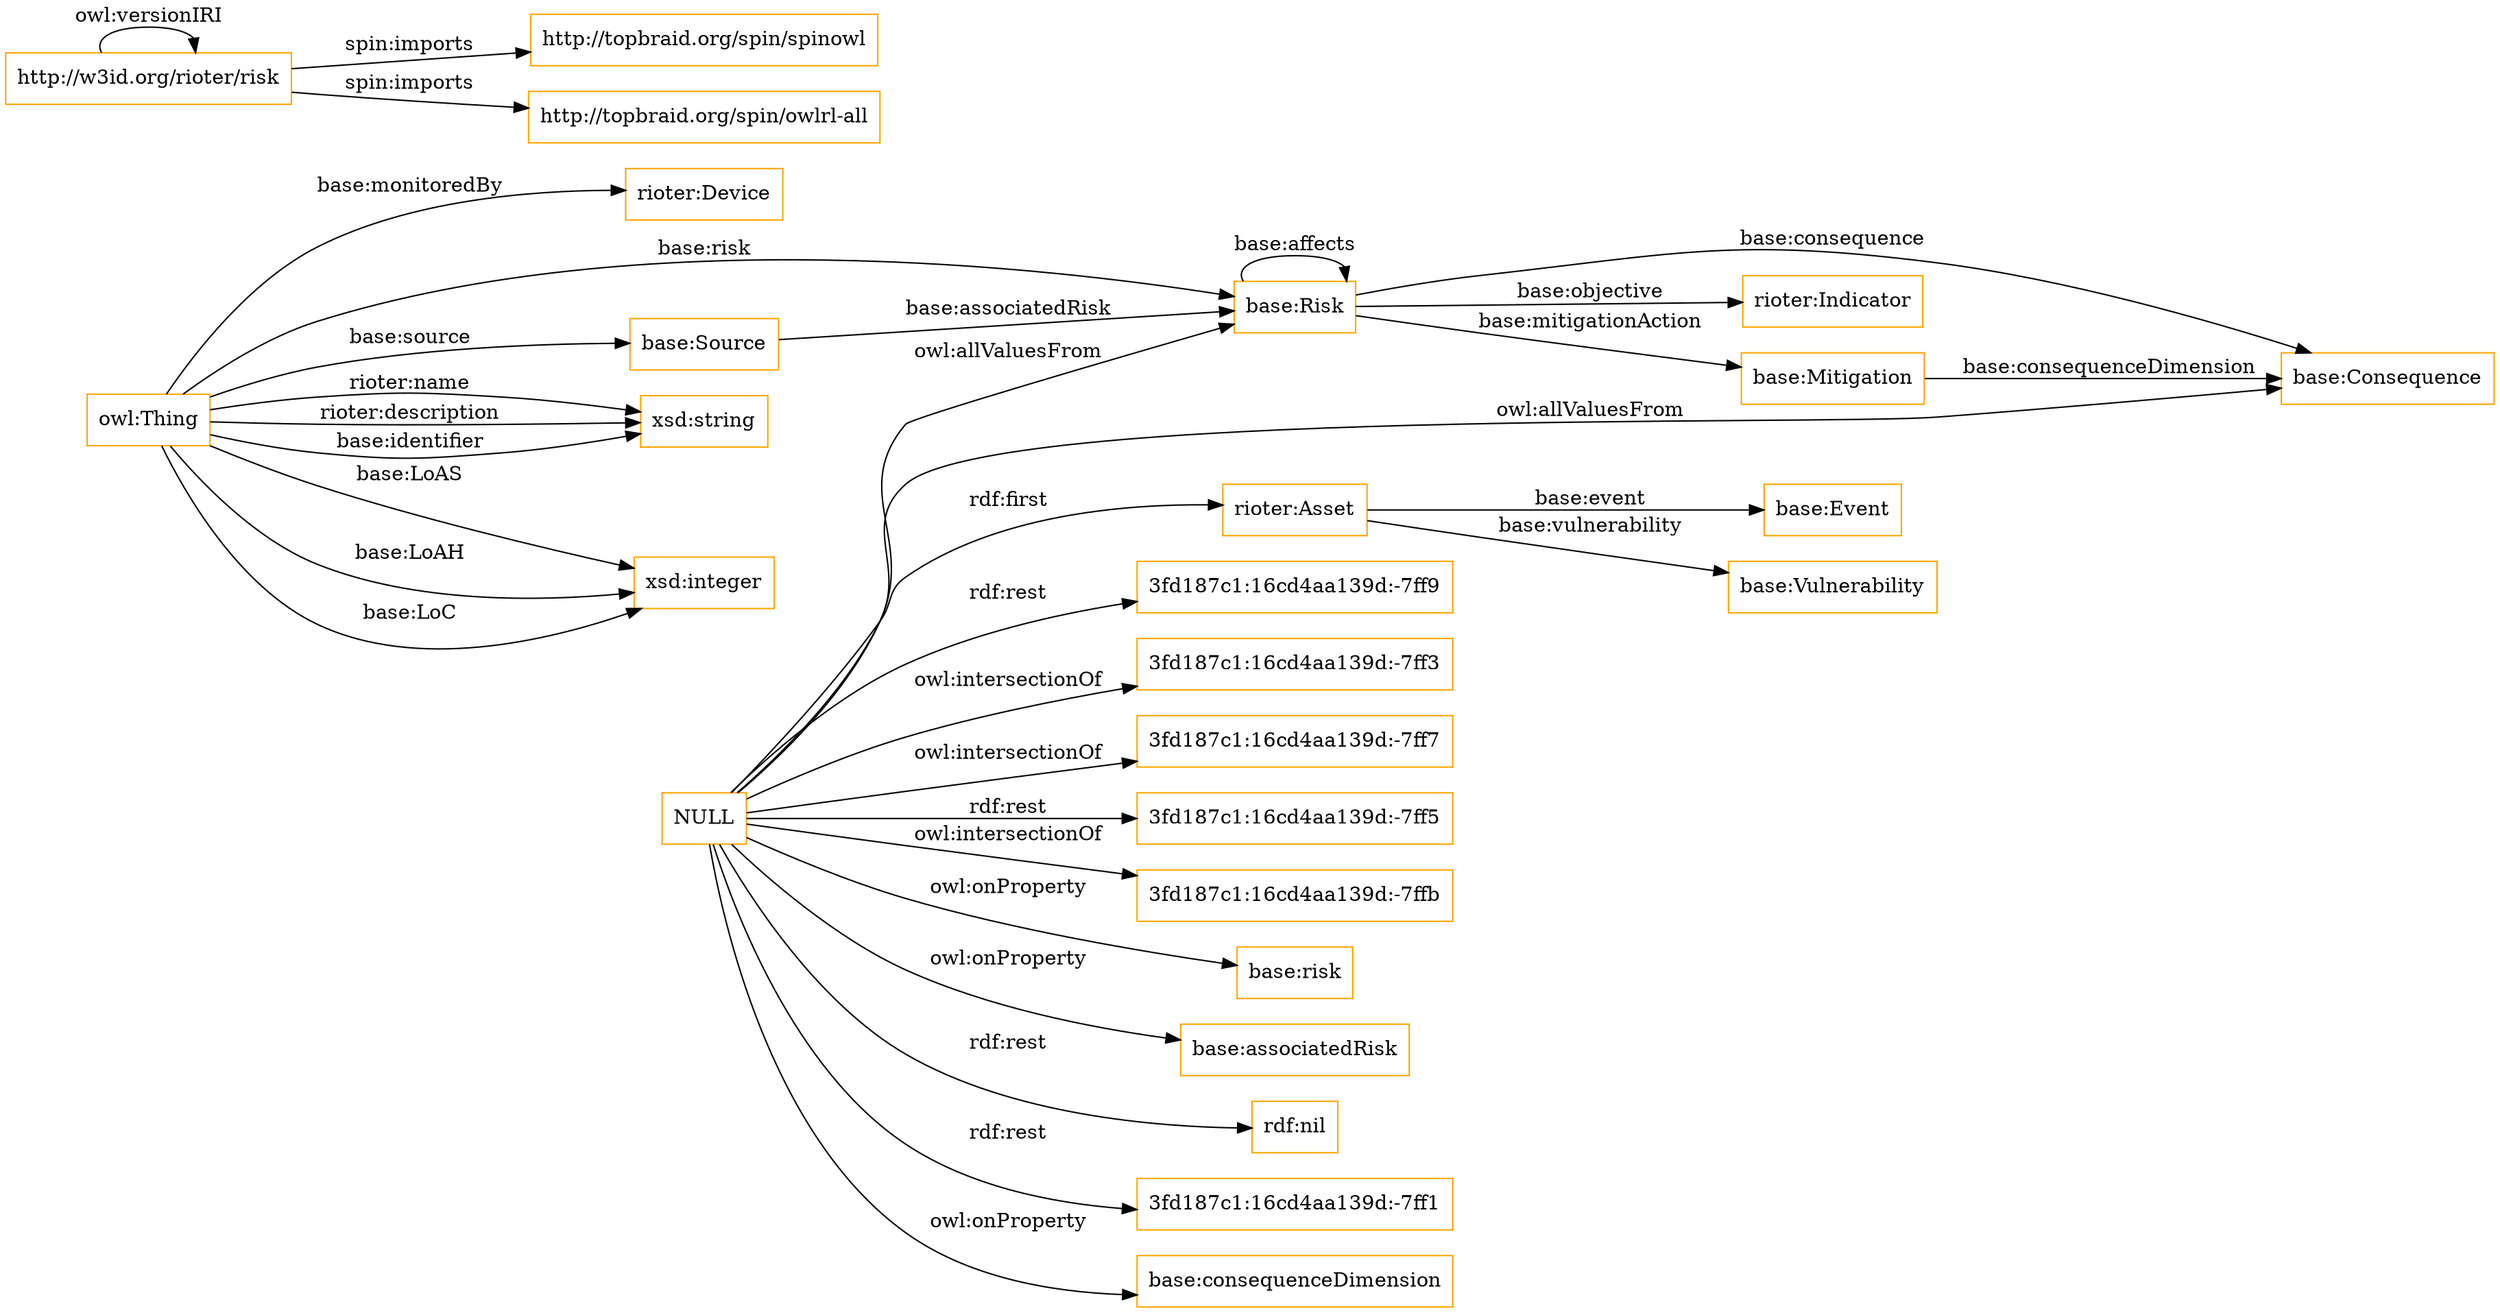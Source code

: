 digraph ar2dtool_diagram { 
rankdir=LR;
size="1501"
node [shape = rectangle, color="orange"]; "rioter:Device" "base:Consequence" "base:Risk" "rioter:Asset" "base:Source" "base:Event" "rioter:Indicator" "base:Vulnerability" "base:Mitigation" ; /*classes style*/
	"NULL" -> "base:Risk" [ label = "owl:allValuesFrom" ];
	"NULL" -> "3fd187c1:16cd4aa139d:-7ff9" [ label = "rdf:rest" ];
	"NULL" -> "3fd187c1:16cd4aa139d:-7ff3" [ label = "owl:intersectionOf" ];
	"NULL" -> "3fd187c1:16cd4aa139d:-7ff7" [ label = "owl:intersectionOf" ];
	"NULL" -> "3fd187c1:16cd4aa139d:-7ff5" [ label = "rdf:rest" ];
	"NULL" -> "3fd187c1:16cd4aa139d:-7ffb" [ label = "owl:intersectionOf" ];
	"NULL" -> "base:risk" [ label = "owl:onProperty" ];
	"NULL" -> "base:associatedRisk" [ label = "owl:onProperty" ];
	"NULL" -> "rioter:Asset" [ label = "rdf:first" ];
	"NULL" -> "rdf:nil" [ label = "rdf:rest" ];
	"NULL" -> "3fd187c1:16cd4aa139d:-7ff1" [ label = "rdf:rest" ];
	"NULL" -> "base:Consequence" [ label = "owl:allValuesFrom" ];
	"NULL" -> "base:consequenceDimension" [ label = "owl:onProperty" ];
	"http://w3id.org/rioter/risk" -> "http://topbraid.org/spin/spinowl" [ label = "spin:imports" ];
	"http://w3id.org/rioter/risk" -> "http://w3id.org/rioter/risk" [ label = "owl:versionIRI" ];
	"http://w3id.org/rioter/risk" -> "http://topbraid.org/spin/owlrl-all" [ label = "spin:imports" ];
	"owl:Thing" -> "base:Risk" [ label = "base:risk" ];
	"owl:Thing" -> "xsd:string" [ label = "rioter:name" ];
	"rioter:Asset" -> "base:Event" [ label = "base:event" ];
	"rioter:Asset" -> "base:Vulnerability" [ label = "base:vulnerability" ];
	"owl:Thing" -> "xsd:integer" [ label = "base:LoAS" ];
	"owl:Thing" -> "xsd:string" [ label = "rioter:description" ];
	"base:Risk" -> "rioter:Indicator" [ label = "base:objective" ];
	"owl:Thing" -> "xsd:string" [ label = "base:identifier" ];
	"base:Risk" -> "base:Risk" [ label = "base:affects" ];
	"owl:Thing" -> "base:Source" [ label = "base:source" ];
	"base:Risk" -> "base:Consequence" [ label = "base:consequence" ];
	"owl:Thing" -> "xsd:integer" [ label = "base:LoAH" ];
	"base:Source" -> "base:Risk" [ label = "base:associatedRisk" ];
	"base:Mitigation" -> "base:Consequence" [ label = "base:consequenceDimension" ];
	"owl:Thing" -> "rioter:Device" [ label = "base:monitoredBy" ];
	"owl:Thing" -> "xsd:integer" [ label = "base:LoC" ];
	"base:Risk" -> "base:Mitigation" [ label = "base:mitigationAction" ];

}
